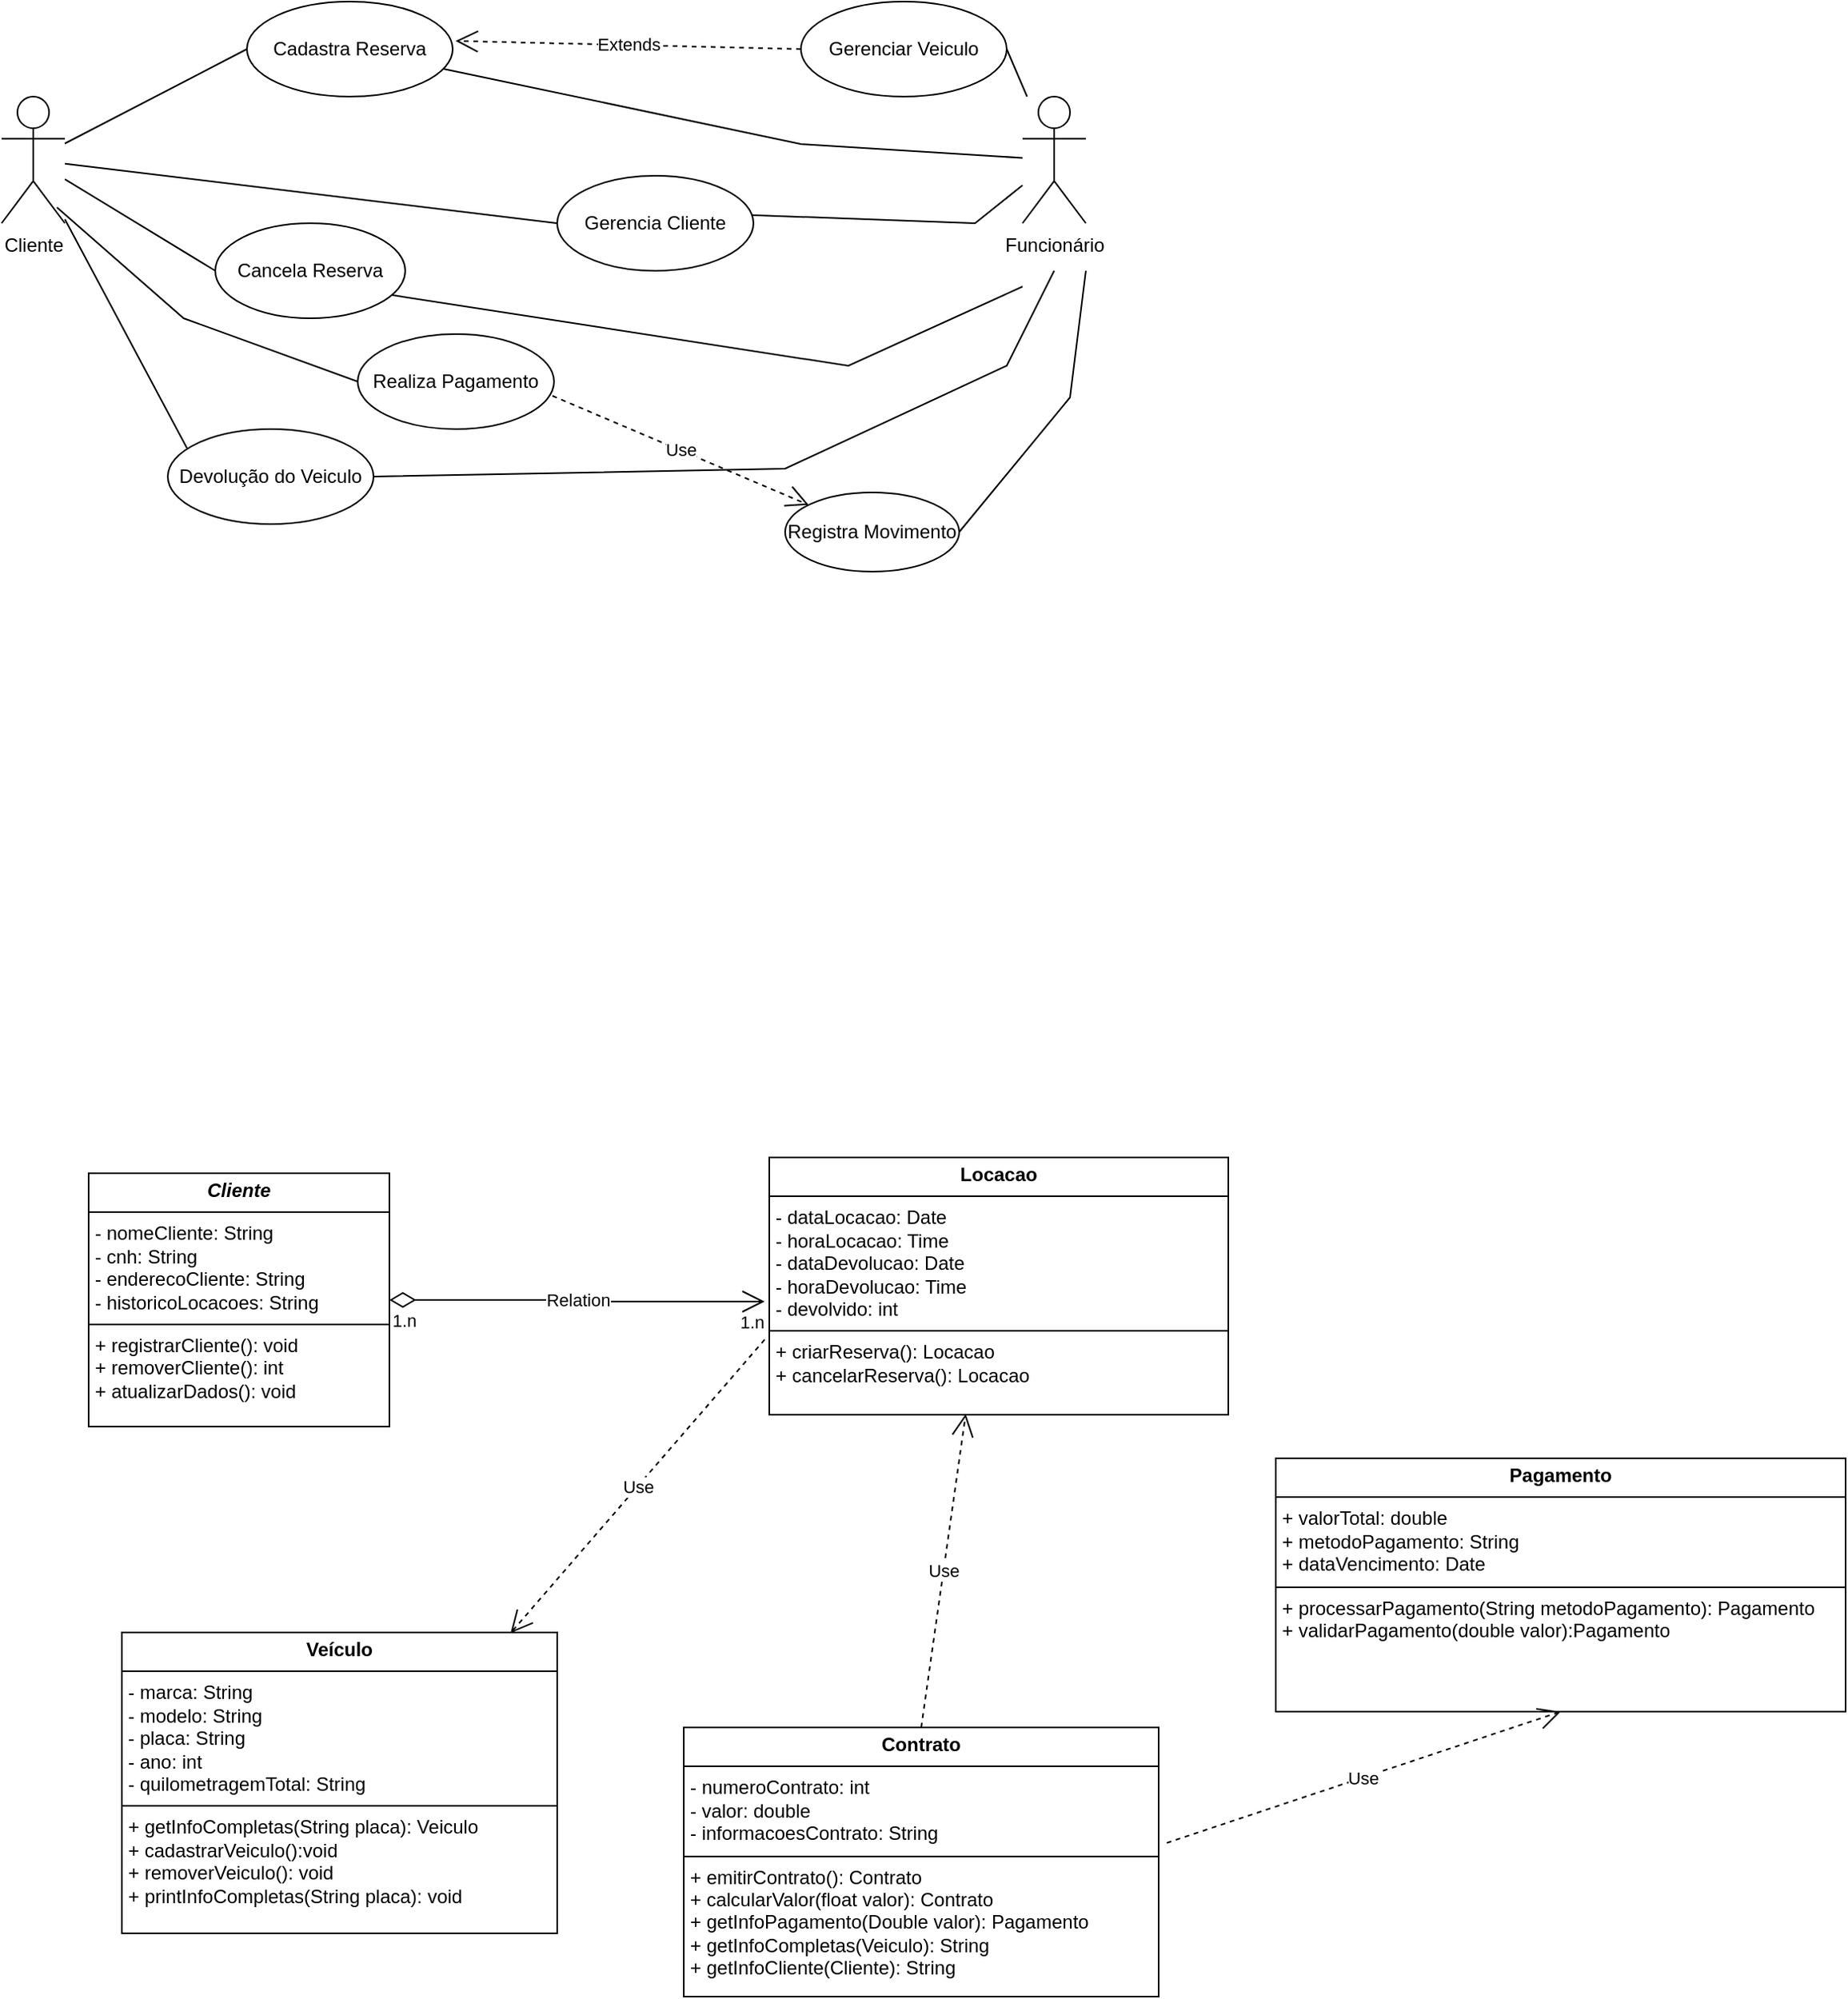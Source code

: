 <mxfile version="24.7.16">
  <diagram name="Página-1" id="rYgnaUHdhikNPELsnleP">
    <mxGraphModel dx="864" dy="468" grid="1" gridSize="10" guides="1" tooltips="1" connect="1" arrows="1" fold="1" page="1" pageScale="1" pageWidth="827" pageHeight="1169" math="0" shadow="0">
      <root>
        <mxCell id="0" />
        <mxCell id="1" parent="0" />
        <mxCell id="eHQkZHeoufNVQKF7edm0-1" value="Cliente" style="shape=umlActor;verticalLabelPosition=bottom;verticalAlign=top;html=1;outlineConnect=0;" parent="1" vertex="1">
          <mxGeometry x="85" y="80" width="40" height="80" as="geometry" />
        </mxCell>
        <mxCell id="eHQkZHeoufNVQKF7edm0-2" value="Funcionário" style="shape=umlActor;verticalLabelPosition=bottom;verticalAlign=top;html=1;outlineConnect=0;" parent="1" vertex="1">
          <mxGeometry x="730" y="80" width="40" height="80" as="geometry" />
        </mxCell>
        <mxCell id="eHQkZHeoufNVQKF7edm0-5" value="" style="endArrow=none;html=1;rounded=0;entryX=0;entryY=0.5;entryDx=0;entryDy=0;" parent="1" source="eHQkZHeoufNVQKF7edm0-1" target="SL3gzFFxVWBPtPS15DnR-10" edge="1">
          <mxGeometry width="50" height="50" relative="1" as="geometry">
            <mxPoint x="150" y="160" as="sourcePoint" />
            <mxPoint x="220" y="65" as="targetPoint" />
          </mxGeometry>
        </mxCell>
        <mxCell id="eHQkZHeoufNVQKF7edm0-7" value="" style="endArrow=none;html=1;rounded=0;entryX=0;entryY=0.5;entryDx=0;entryDy=0;" parent="1" source="eHQkZHeoufNVQKF7edm0-1" target="SL3gzFFxVWBPtPS15DnR-11" edge="1">
          <mxGeometry width="50" height="50" relative="1" as="geometry">
            <mxPoint x="150" y="170" as="sourcePoint" />
            <mxPoint x="220" y="145" as="targetPoint" />
          </mxGeometry>
        </mxCell>
        <mxCell id="eHQkZHeoufNVQKF7edm0-11" value="" style="endArrow=none;html=1;rounded=0;entryX=1;entryY=0.5;entryDx=0;entryDy=0;" parent="1" source="eHQkZHeoufNVQKF7edm0-2" target="SL3gzFFxVWBPtPS15DnR-4" edge="1">
          <mxGeometry width="50" height="50" relative="1" as="geometry">
            <mxPoint x="555" y="100" as="sourcePoint" />
            <mxPoint x="735" y="92" as="targetPoint" />
          </mxGeometry>
        </mxCell>
        <mxCell id="eHQkZHeoufNVQKF7edm0-12" value="" style="endArrow=none;html=1;rounded=0;entryX=0.993;entryY=0.414;entryDx=0;entryDy=0;entryPerimeter=0;" parent="1" source="eHQkZHeoufNVQKF7edm0-2" target="SL3gzFFxVWBPtPS15DnR-5" edge="1">
          <mxGeometry width="50" height="50" relative="1" as="geometry">
            <mxPoint x="540" y="140" as="sourcePoint" />
            <mxPoint x="724.99" y="147.01" as="targetPoint" />
            <Array as="points">
              <mxPoint x="700" y="160" />
            </Array>
          </mxGeometry>
        </mxCell>
        <mxCell id="eHQkZHeoufNVQKF7edm0-13" value="" style="endArrow=none;html=1;rounded=0;entryX=1;entryY=0.5;entryDx=0;entryDy=0;" parent="1" target="SL3gzFFxVWBPtPS15DnR-6" edge="1">
          <mxGeometry width="50" height="50" relative="1" as="geometry">
            <mxPoint x="750" y="190" as="sourcePoint" />
            <mxPoint x="731.04" y="228.97" as="targetPoint" />
            <Array as="points">
              <mxPoint x="720" y="250" />
              <mxPoint x="580" y="315" />
            </Array>
          </mxGeometry>
        </mxCell>
        <mxCell id="eHQkZHeoufNVQKF7edm0-19" value="&lt;p style=&quot;margin:0px;margin-top:4px;text-align:center;&quot;&gt;&lt;i&gt;&lt;b&gt;Cliente&lt;/b&gt;&lt;/i&gt;&lt;/p&gt;&lt;hr size=&quot;1&quot; style=&quot;border-style:solid;&quot;&gt;&lt;p style=&quot;margin:0px;margin-left:4px;&quot;&gt;- nomeCliente: String&lt;br&gt;- cnh: String&lt;/p&gt;&lt;p style=&quot;margin:0px;margin-left:4px;&quot;&gt;- enderecoCliente: String&lt;/p&gt;&lt;p style=&quot;margin:0px;margin-left:4px;&quot;&gt;- historicoLocacoes: String&lt;/p&gt;&lt;hr size=&quot;1&quot; style=&quot;border-style:solid;&quot;&gt;&lt;p style=&quot;margin:0px;margin-left:4px;&quot;&gt;+ registrarCliente(): void&lt;/p&gt;&lt;p style=&quot;margin:0px;margin-left:4px;&quot;&gt;+ removerCliente(): int&lt;br&gt;+ atualizarDados(): void&lt;/p&gt;" style="verticalAlign=top;align=left;overflow=fill;html=1;whiteSpace=wrap;" parent="1" vertex="1">
          <mxGeometry x="140" y="760" width="190" height="160" as="geometry" />
        </mxCell>
        <mxCell id="eHQkZHeoufNVQKF7edm0-20" value="&lt;p style=&quot;margin:0px;margin-top:4px;text-align:center;&quot;&gt;&lt;b&gt;Veículo&lt;/b&gt;&lt;/p&gt;&lt;hr size=&quot;1&quot; style=&quot;border-style:solid;&quot;&gt;&lt;p style=&quot;margin:0px;margin-left:4px;&quot;&gt;- marca: String&lt;/p&gt;&lt;p style=&quot;margin:0px;margin-left:4px;&quot;&gt;- modelo: String&lt;/p&gt;&lt;p style=&quot;margin:0px;margin-left:4px;&quot;&gt;- placa: String&lt;/p&gt;&lt;p style=&quot;margin:0px;margin-left:4px;&quot;&gt;- ano: int&lt;/p&gt;&lt;p style=&quot;margin:0px;margin-left:4px;&quot;&gt;- quilometragemTotal: String&lt;/p&gt;&lt;hr size=&quot;1&quot; style=&quot;border-style:solid;&quot;&gt;&lt;p style=&quot;margin:0px;margin-left:4px;&quot;&gt;+ getInfoCompletas(String placa): Veiculo&lt;/p&gt;&lt;p style=&quot;margin:0px;margin-left:4px;&quot;&gt;+ cadastrarVeiculo():void&lt;/p&gt;&lt;p style=&quot;margin:0px;margin-left:4px;&quot;&gt;+ removerVeiculo(): void&lt;/p&gt;&lt;p style=&quot;margin:0px;margin-left:4px;&quot;&gt;+ printInfoCompletas(String placa): void&lt;/p&gt;" style="verticalAlign=top;align=left;overflow=fill;html=1;whiteSpace=wrap;" parent="1" vertex="1">
          <mxGeometry x="161" y="1050" width="275" height="190" as="geometry" />
        </mxCell>
        <mxCell id="eHQkZHeoufNVQKF7edm0-21" value="&lt;p style=&quot;margin:0px;margin-top:4px;text-align:center;&quot;&gt;&lt;b&gt;Locacao&lt;/b&gt;&lt;/p&gt;&lt;hr size=&quot;1&quot; style=&quot;border-style:solid;&quot;&gt;&lt;p style=&quot;margin:0px;margin-left:4px;&quot;&gt;&lt;span style=&quot;background-color: initial;&quot;&gt;- dataLocacao: Date&lt;/span&gt;&lt;br&gt;&lt;/p&gt;&lt;p style=&quot;margin:0px;margin-left:4px;&quot;&gt;- horaLocacao: Time&lt;/p&gt;&lt;p style=&quot;margin:0px;margin-left:4px;&quot;&gt;- dataDevolucao: Date&lt;/p&gt;&lt;p style=&quot;margin:0px;margin-left:4px;&quot;&gt;- horaDevolucao: Time&lt;/p&gt;&lt;p style=&quot;margin:0px;margin-left:4px;&quot;&gt;- devolvido: int&lt;/p&gt;&lt;hr size=&quot;1&quot; style=&quot;border-style:solid;&quot;&gt;&lt;p style=&quot;margin:0px;margin-left:4px;&quot;&gt;+ criarReserva(): Locacao&lt;/p&gt;&lt;p style=&quot;margin:0px;margin-left:4px;&quot;&gt;+ cancelarReserva(): Locacao&lt;/p&gt;&lt;p style=&quot;margin:0px;margin-left:4px;&quot;&gt;&lt;br&gt;&lt;/p&gt;" style="verticalAlign=top;align=left;overflow=fill;html=1;whiteSpace=wrap;" parent="1" vertex="1">
          <mxGeometry x="570" y="750" width="290" height="162.5" as="geometry" />
        </mxCell>
        <mxCell id="eHQkZHeoufNVQKF7edm0-22" value="&lt;p style=&quot;margin:0px;margin-top:4px;text-align:center;&quot;&gt;&lt;b&gt;Contrato&lt;/b&gt;&lt;/p&gt;&lt;hr size=&quot;1&quot; style=&quot;border-style:solid;&quot;&gt;&lt;p style=&quot;margin:0px;margin-left:4px;&quot;&gt;- numeroContrato: int&lt;/p&gt;&lt;p style=&quot;margin:0px;margin-left:4px;&quot;&gt;- valor: double&lt;/p&gt;&lt;p style=&quot;margin:0px;margin-left:4px;&quot;&gt;- informacoesContrato: String&lt;/p&gt;&lt;hr size=&quot;1&quot; style=&quot;border-style:solid;&quot;&gt;&lt;p style=&quot;margin:0px;margin-left:4px;&quot;&gt;+ emitirContrato(): Contrato&lt;/p&gt;&lt;p style=&quot;margin:0px;margin-left:4px;&quot;&gt;+ calcularValor(float valor): Contrato&lt;/p&gt;&lt;p style=&quot;margin:0px;margin-left:4px;&quot;&gt;+ getInfoPagamento(Double valor): Pagamento&lt;/p&gt;&lt;p style=&quot;margin: 0px 0px 0px 4px;&quot;&gt;+ getInfoCompletas(Veiculo): String&lt;/p&gt;&lt;p style=&quot;margin: 0px 0px 0px 4px;&quot;&gt;+ getInfoCliente(Cliente): String&lt;/p&gt;" style="verticalAlign=top;align=left;overflow=fill;html=1;whiteSpace=wrap;" parent="1" vertex="1">
          <mxGeometry x="516" y="1110" width="300" height="170" as="geometry" />
        </mxCell>
        <mxCell id="eHQkZHeoufNVQKF7edm0-23" value="&lt;p style=&quot;margin:0px;margin-top:4px;text-align:center;&quot;&gt;&lt;b&gt;Pagamento&lt;/b&gt;&lt;/p&gt;&lt;hr size=&quot;1&quot; style=&quot;border-style:solid;&quot;&gt;&lt;p style=&quot;margin:0px;margin-left:4px;&quot;&gt;+ valorTotal: double&lt;/p&gt;&lt;p style=&quot;margin:0px;margin-left:4px;&quot;&gt;+ metodoPagamento: String&lt;/p&gt;&lt;p style=&quot;margin:0px;margin-left:4px;&quot;&gt;+ dataVencimento: Date&lt;/p&gt;&lt;hr size=&quot;1&quot; style=&quot;border-style:solid;&quot;&gt;&lt;p style=&quot;margin:0px;margin-left:4px;&quot;&gt;+ processarPagamento(String metodoPagamento): Pagamento&lt;/p&gt;&lt;p style=&quot;margin:0px;margin-left:4px;&quot;&gt;+ validarPagamento(double valor):Pagamento&lt;/p&gt;" style="verticalAlign=top;align=left;overflow=fill;html=1;whiteSpace=wrap;" parent="1" vertex="1">
          <mxGeometry x="890" y="940" width="360" height="160" as="geometry" />
        </mxCell>
        <mxCell id="eHQkZHeoufNVQKF7edm0-24" value="Use" style="endArrow=open;endSize=12;dashed=1;html=1;rounded=0;entryX=0.428;entryY=0.997;entryDx=0;entryDy=0;exitX=0.5;exitY=0;exitDx=0;exitDy=0;entryPerimeter=0;" parent="1" source="eHQkZHeoufNVQKF7edm0-22" target="eHQkZHeoufNVQKF7edm0-21" edge="1">
          <mxGeometry width="160" relative="1" as="geometry">
            <mxPoint x="571" y="1110" as="sourcePoint" />
            <mxPoint x="696" y="922.5" as="targetPoint" />
            <mxPoint as="offset" />
          </mxGeometry>
        </mxCell>
        <mxCell id="eHQkZHeoufNVQKF7edm0-25" value="Use" style="endArrow=open;endSize=12;dashed=1;html=1;rounded=0;exitX=-0.01;exitY=0.708;exitDx=0;exitDy=0;exitPerimeter=0;entryX=0.893;entryY=0.002;entryDx=0;entryDy=0;entryPerimeter=0;" parent="1" source="eHQkZHeoufNVQKF7edm0-21" target="eHQkZHeoufNVQKF7edm0-20" edge="1">
          <mxGeometry width="160" relative="1" as="geometry">
            <mxPoint x="551" y="865.463" as="sourcePoint" />
            <mxPoint x="436" y="990" as="targetPoint" />
          </mxGeometry>
        </mxCell>
        <mxCell id="eHQkZHeoufNVQKF7edm0-26" value="Use" style="endArrow=open;endSize=12;dashed=1;html=1;rounded=0;entryX=0.5;entryY=1;entryDx=0;entryDy=0;exitX=1.017;exitY=0.429;exitDx=0;exitDy=0;exitPerimeter=0;" parent="1" source="eHQkZHeoufNVQKF7edm0-22" target="eHQkZHeoufNVQKF7edm0-23" edge="1">
          <mxGeometry width="160" relative="1" as="geometry">
            <mxPoint x="831" y="1190" as="sourcePoint" />
            <mxPoint x="991" y="1190" as="targetPoint" />
          </mxGeometry>
        </mxCell>
        <mxCell id="eHQkZHeoufNVQKF7edm0-27" value="Relation" style="endArrow=open;html=1;endSize=12;startArrow=diamondThin;startSize=14;startFill=0;edgeStyle=orthogonalEdgeStyle;rounded=0;exitX=1;exitY=0.5;exitDx=0;exitDy=0;entryX=-0.01;entryY=0.56;entryDx=0;entryDy=0;entryPerimeter=0;" parent="1" source="eHQkZHeoufNVQKF7edm0-19" target="eHQkZHeoufNVQKF7edm0-21" edge="1">
          <mxGeometry relative="1" as="geometry">
            <mxPoint x="341" y="869.5" as="sourcePoint" />
            <mxPoint x="551" y="841.25" as="targetPoint" />
          </mxGeometry>
        </mxCell>
        <mxCell id="eHQkZHeoufNVQKF7edm0-28" value="1.n" style="edgeLabel;resizable=0;html=1;align=left;verticalAlign=top;" parent="eHQkZHeoufNVQKF7edm0-27" connectable="0" vertex="1">
          <mxGeometry x="-1" relative="1" as="geometry" />
        </mxCell>
        <mxCell id="eHQkZHeoufNVQKF7edm0-29" value="1.n" style="edgeLabel;resizable=0;html=1;align=right;verticalAlign=top;" parent="eHQkZHeoufNVQKF7edm0-27" connectable="0" vertex="1">
          <mxGeometry x="1" relative="1" as="geometry" />
        </mxCell>
        <mxCell id="SL3gzFFxVWBPtPS15DnR-4" value="Gerenciar Veiculo" style="ellipse;whiteSpace=wrap;html=1;" vertex="1" parent="1">
          <mxGeometry x="590" y="20" width="130" height="60" as="geometry" />
        </mxCell>
        <mxCell id="SL3gzFFxVWBPtPS15DnR-5" value="Gerencia Cliente" style="ellipse;whiteSpace=wrap;html=1;" vertex="1" parent="1">
          <mxGeometry x="436" y="130" width="124" height="60" as="geometry" />
        </mxCell>
        <mxCell id="SL3gzFFxVWBPtPS15DnR-6" value="Devolução do Veiculo" style="ellipse;whiteSpace=wrap;html=1;" vertex="1" parent="1">
          <mxGeometry x="190" y="290" width="130" height="60" as="geometry" />
        </mxCell>
        <mxCell id="SL3gzFFxVWBPtPS15DnR-9" value="" style="endArrow=none;html=1;rounded=0;entryX=0.093;entryY=0.2;entryDx=0;entryDy=0;entryPerimeter=0;" edge="1" parent="1" source="eHQkZHeoufNVQKF7edm0-1" target="SL3gzFFxVWBPtPS15DnR-6">
          <mxGeometry width="50" height="50" relative="1" as="geometry">
            <mxPoint x="140" y="150" as="sourcePoint" />
            <mxPoint x="215" y="171" as="targetPoint" />
          </mxGeometry>
        </mxCell>
        <mxCell id="SL3gzFFxVWBPtPS15DnR-10" value="Cadastra Reserva" style="ellipse;whiteSpace=wrap;html=1;" vertex="1" parent="1">
          <mxGeometry x="240" y="20" width="130" height="60" as="geometry" />
        </mxCell>
        <mxCell id="SL3gzFFxVWBPtPS15DnR-11" value="Cancela Reserva" style="ellipse;whiteSpace=wrap;html=1;" vertex="1" parent="1">
          <mxGeometry x="220" y="160" width="120" height="60" as="geometry" />
        </mxCell>
        <mxCell id="SL3gzFFxVWBPtPS15DnR-15" value="" style="endArrow=none;html=1;rounded=0;" edge="1" parent="1" source="eHQkZHeoufNVQKF7edm0-2" target="SL3gzFFxVWBPtPS15DnR-10">
          <mxGeometry width="50" height="50" relative="1" as="geometry">
            <mxPoint x="520" y="160" as="sourcePoint" />
            <mxPoint x="420" y="106" as="targetPoint" />
            <Array as="points">
              <mxPoint x="590" y="110" />
            </Array>
          </mxGeometry>
        </mxCell>
        <mxCell id="SL3gzFFxVWBPtPS15DnR-16" value="Extends" style="endArrow=open;endSize=12;dashed=1;html=1;rounded=0;entryX=1.014;entryY=0.414;entryDx=0;entryDy=0;entryPerimeter=0;exitX=0;exitY=0.5;exitDx=0;exitDy=0;" edge="1" parent="1" source="SL3gzFFxVWBPtPS15DnR-4" target="SL3gzFFxVWBPtPS15DnR-10">
          <mxGeometry width="160" relative="1" as="geometry">
            <mxPoint x="390" y="200" as="sourcePoint" />
            <mxPoint x="550" y="200" as="targetPoint" />
          </mxGeometry>
        </mxCell>
        <mxCell id="SL3gzFFxVWBPtPS15DnR-17" value="" style="endArrow=none;html=1;rounded=0;exitX=0.932;exitY=0.757;exitDx=0;exitDy=0;exitPerimeter=0;" edge="1" parent="1" source="SL3gzFFxVWBPtPS15DnR-11">
          <mxGeometry width="50" height="50" relative="1" as="geometry">
            <mxPoint x="400" y="160" as="sourcePoint" />
            <mxPoint x="730" y="200" as="targetPoint" />
            <Array as="points">
              <mxPoint x="620" y="250" />
              <mxPoint x="730" y="200" />
            </Array>
          </mxGeometry>
        </mxCell>
        <mxCell id="SL3gzFFxVWBPtPS15DnR-19" value="Realiza Pagamento" style="ellipse;whiteSpace=wrap;html=1;" vertex="1" parent="1">
          <mxGeometry x="310" y="230" width="124" height="60" as="geometry" />
        </mxCell>
        <mxCell id="SL3gzFFxVWBPtPS15DnR-21" value="" style="endArrow=none;html=1;rounded=0;entryX=0;entryY=0.5;entryDx=0;entryDy=0;" edge="1" parent="1" source="eHQkZHeoufNVQKF7edm0-1" target="SL3gzFFxVWBPtPS15DnR-5">
          <mxGeometry width="50" height="50" relative="1" as="geometry">
            <mxPoint x="240" y="91" as="sourcePoint" />
            <mxPoint x="335" y="149" as="targetPoint" />
          </mxGeometry>
        </mxCell>
        <mxCell id="SL3gzFFxVWBPtPS15DnR-22" value="" style="endArrow=none;html=1;rounded=0;entryX=0;entryY=0.5;entryDx=0;entryDy=0;exitX=0.875;exitY=0.875;exitDx=0;exitDy=0;exitPerimeter=0;" edge="1" parent="1" source="eHQkZHeoufNVQKF7edm0-1" target="SL3gzFFxVWBPtPS15DnR-19">
          <mxGeometry width="50" height="50" relative="1" as="geometry">
            <mxPoint x="190" y="210" as="sourcePoint" />
            <mxPoint x="285" y="268" as="targetPoint" />
            <Array as="points">
              <mxPoint x="200" y="220" />
            </Array>
          </mxGeometry>
        </mxCell>
        <mxCell id="SL3gzFFxVWBPtPS15DnR-23" value="Use" style="endArrow=open;endSize=12;dashed=1;html=1;rounded=0;exitX=0.992;exitY=0.65;exitDx=0;exitDy=0;exitPerimeter=0;" edge="1" parent="1" source="SL3gzFFxVWBPtPS15DnR-19" target="SL3gzFFxVWBPtPS15DnR-24">
          <mxGeometry width="160" relative="1" as="geometry">
            <mxPoint x="420" y="360" as="sourcePoint" />
            <mxPoint x="560" y="360" as="targetPoint" />
          </mxGeometry>
        </mxCell>
        <mxCell id="SL3gzFFxVWBPtPS15DnR-24" value="Registra Movimento" style="ellipse;whiteSpace=wrap;html=1;" vertex="1" parent="1">
          <mxGeometry x="580" y="330" width="110" height="50" as="geometry" />
        </mxCell>
        <mxCell id="SL3gzFFxVWBPtPS15DnR-25" value="" style="endArrow=none;html=1;rounded=0;exitX=1;exitY=0.5;exitDx=0;exitDy=0;" edge="1" parent="1" source="SL3gzFFxVWBPtPS15DnR-24">
          <mxGeometry width="50" height="50" relative="1" as="geometry">
            <mxPoint x="710" y="292" as="sourcePoint" />
            <mxPoint x="770" y="190" as="targetPoint" />
            <Array as="points">
              <mxPoint x="760" y="270" />
            </Array>
          </mxGeometry>
        </mxCell>
      </root>
    </mxGraphModel>
  </diagram>
</mxfile>
